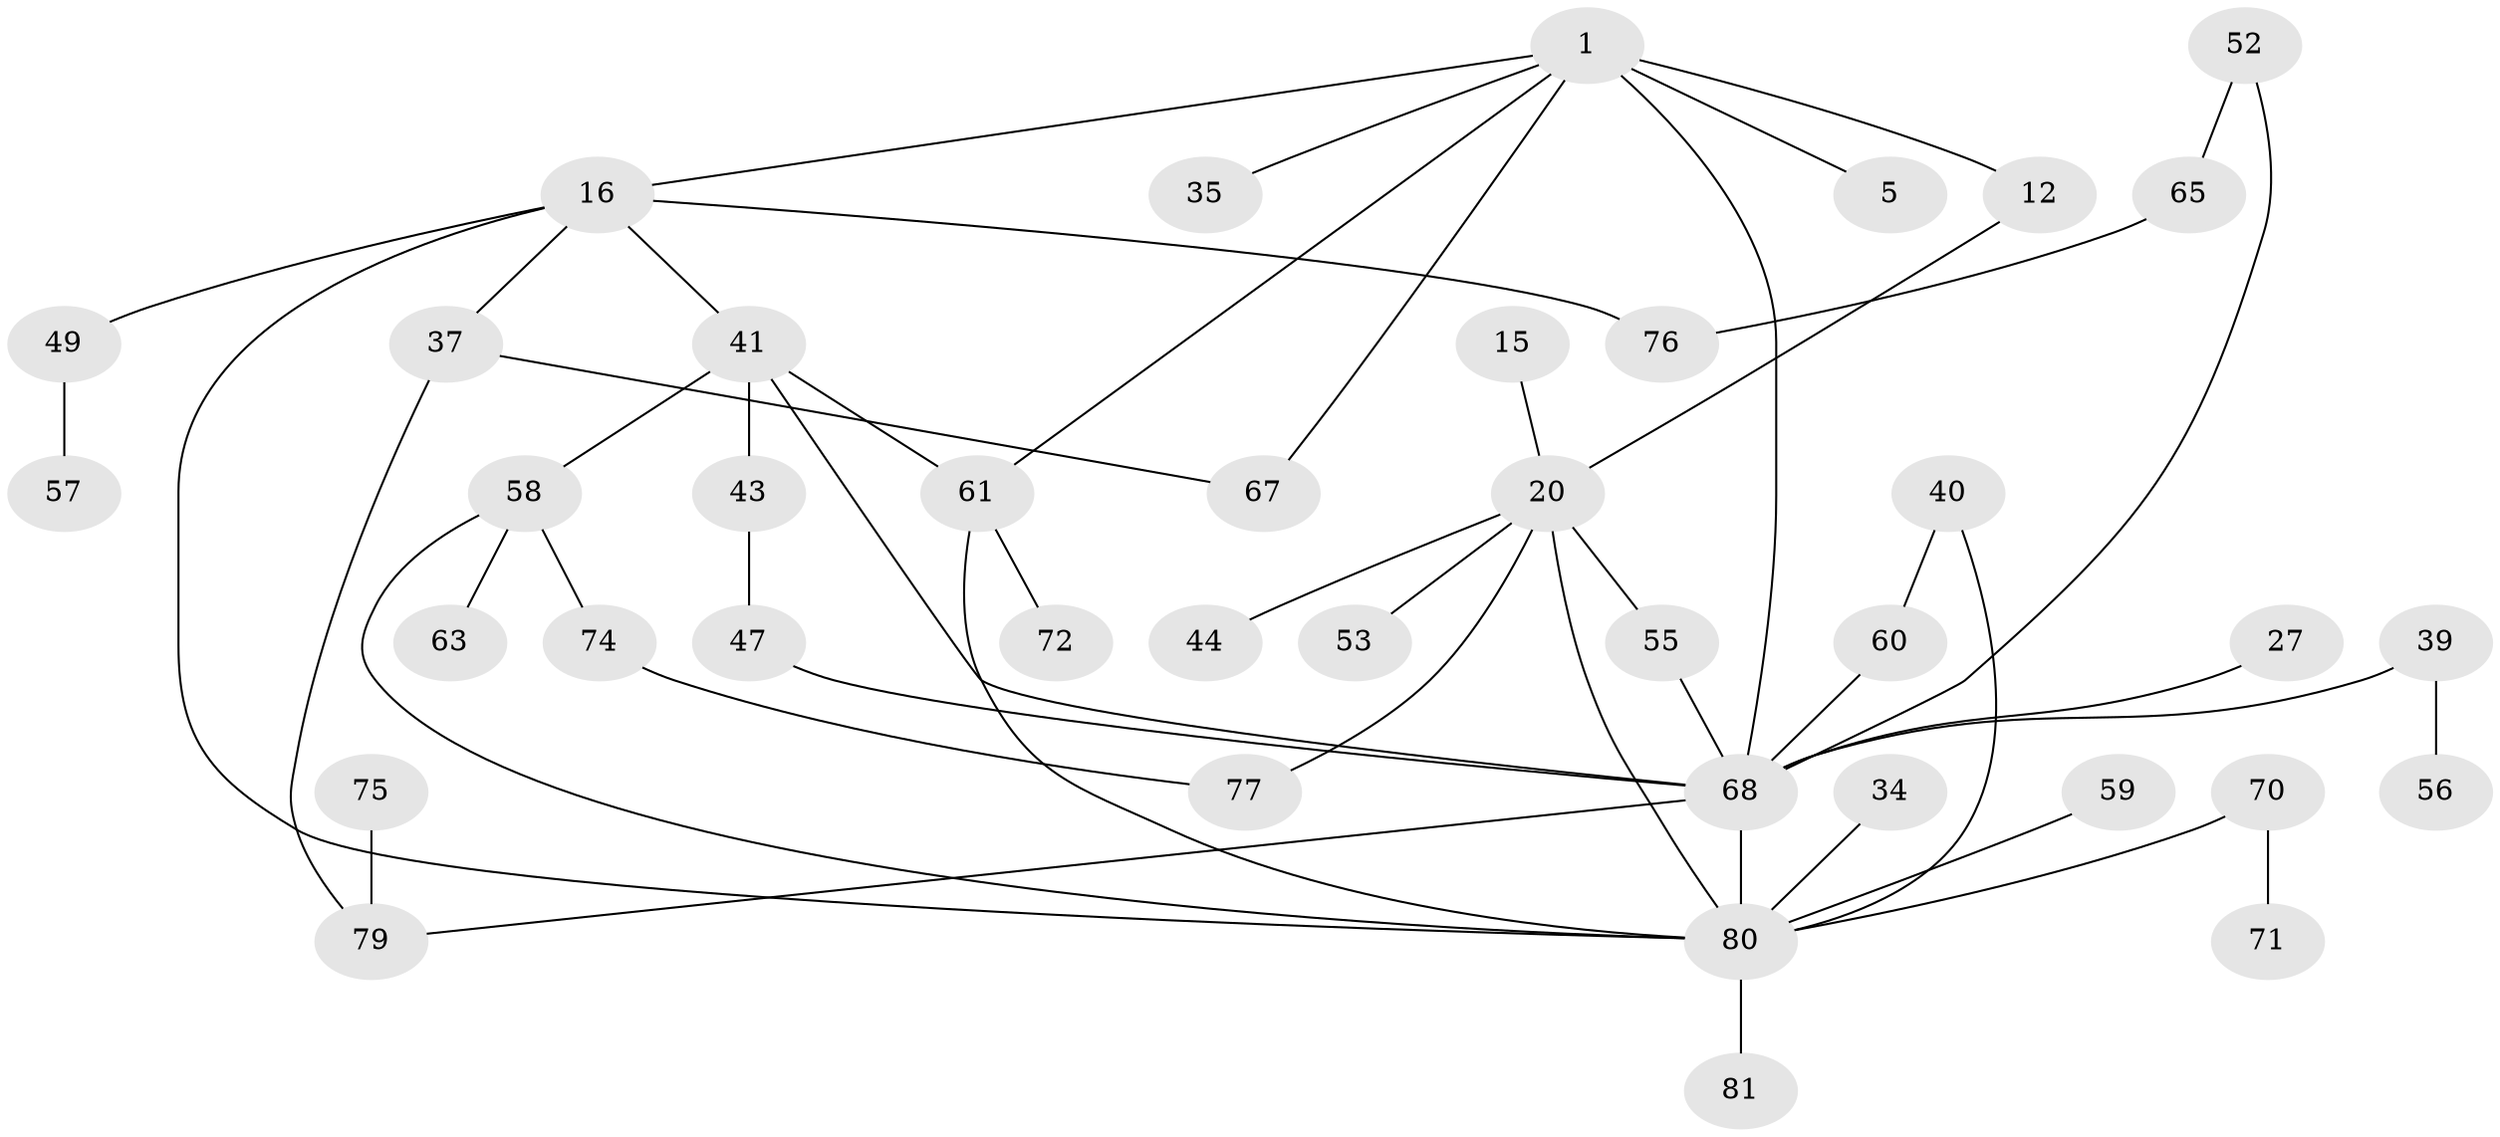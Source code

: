 // original degree distribution, {10: 0.012345679012345678, 3: 0.19753086419753085, 2: 0.38271604938271603, 4: 0.07407407407407407, 1: 0.20987654320987653, 5: 0.08641975308641975, 6: 0.037037037037037035}
// Generated by graph-tools (version 1.1) at 2025/42/03/09/25 04:42:37]
// undirected, 40 vertices, 52 edges
graph export_dot {
graph [start="1"]
  node [color=gray90,style=filled];
  1;
  5;
  12;
  15;
  16 [super="+4"];
  20 [super="+13"];
  27;
  34;
  35;
  37 [super="+21"];
  39;
  40;
  41 [super="+11+31"];
  43;
  44;
  47;
  49;
  52;
  53;
  55 [super="+45"];
  56;
  57;
  58 [super="+36"];
  59;
  60;
  61 [super="+48"];
  63;
  65;
  67 [super="+51"];
  68 [super="+22+62+30"];
  70 [super="+54+64+50"];
  71;
  72;
  74;
  75;
  76;
  77;
  79 [super="+32+78+69"];
  80 [super="+19+73"];
  81;
  1 -- 5;
  1 -- 12;
  1 -- 16 [weight=2];
  1 -- 35;
  1 -- 68 [weight=3];
  1 -- 61;
  1 -- 67;
  12 -- 20;
  15 -- 20;
  16 -- 49;
  16 -- 76;
  16 -- 37;
  16 -- 80 [weight=2];
  16 -- 41;
  20 -- 44;
  20 -- 53;
  20 -- 77;
  20 -- 55 [weight=2];
  20 -- 80;
  27 -- 68 [weight=2];
  34 -- 80;
  37 -- 79 [weight=2];
  37 -- 67;
  39 -- 56;
  39 -- 68;
  40 -- 60;
  40 -- 80;
  41 -- 68;
  41 -- 43;
  41 -- 58;
  41 -- 61;
  43 -- 47;
  47 -- 68;
  49 -- 57;
  52 -- 65;
  52 -- 68;
  55 -- 68;
  58 -- 80;
  58 -- 74;
  58 -- 63;
  59 -- 80;
  60 -- 68;
  61 -- 80 [weight=2];
  61 -- 72;
  65 -- 76;
  68 -- 80 [weight=5];
  68 -- 79 [weight=2];
  70 -- 71;
  70 -- 80 [weight=2];
  74 -- 77;
  75 -- 79;
  80 -- 81;
}
